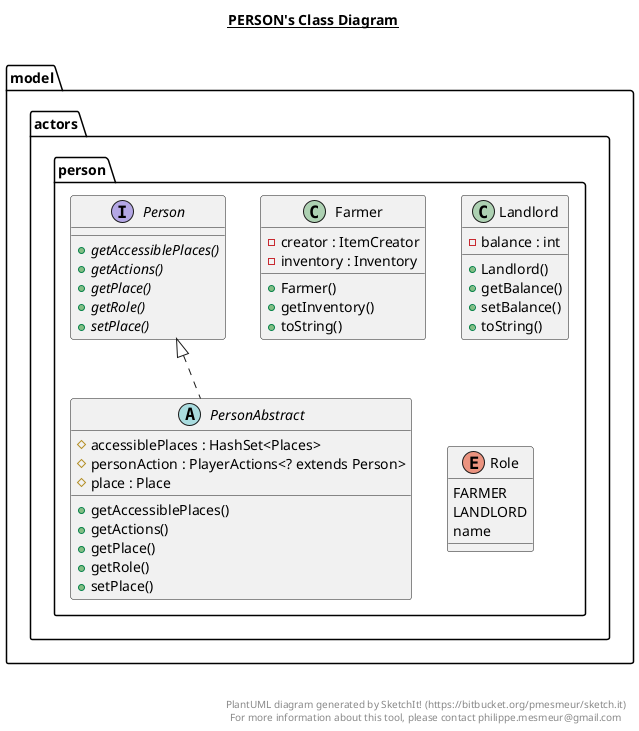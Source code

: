 @startuml

title __PERSON's Class Diagram__\n

  namespace model {
    namespace actors.person {
      class model.actors.person.Farmer {
          - creator : ItemCreator
          - inventory : Inventory
          + Farmer()
          + getInventory()
          + toString()
      }
    }
  }
  

  namespace model {
    namespace actors.person {
      class model.actors.person.Landlord {
          - balance : int
          + Landlord()
          + getBalance()
          + setBalance()
          + toString()
      }
    }
  }
  

  namespace model {
    namespace actors.person {
      interface model.actors.person.Person {
          {abstract} + getAccessiblePlaces()
          {abstract} + getActions()
          {abstract} + getPlace()
          {abstract} + getRole()
          {abstract} + setPlace()
      }
    }
  }
  

  namespace model {
    namespace actors.person {
      abstract class model.actors.person.PersonAbstract {
          # accessiblePlaces : HashSet<Places>
          # personAction : PlayerActions<? extends Person>
          # place : Place
          + getAccessiblePlaces()
          + getActions()
          + getPlace()
          + getRole()
          + setPlace()
      }
    }
  }
  

  namespace model {
    namespace actors.person {
      enum Role {
        FARMER
        LANDLORD
        name
      }
    }
  }
  

  model.actors.person.PersonAbstract .up.|> Person
  model.actors.person.PersonAbstract o-- model.actors.person.PersonAbstract.Role : role
  model.actors.person.PersonAbstract +-down- model.actors.person.PersonAbstract.Role


right footer


PlantUML diagram generated by SketchIt! (https://bitbucket.org/pmesmeur/sketch.it)
For more information about this tool, please contact philippe.mesmeur@gmail.com
endfooter

@enduml
